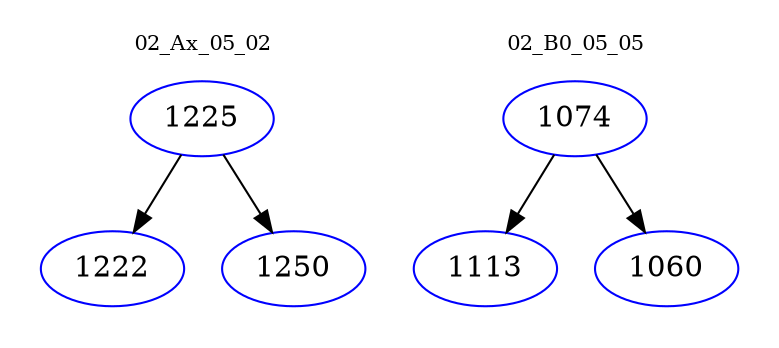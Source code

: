 digraph{
subgraph cluster_0 {
color = white
label = "02_Ax_05_02";
fontsize=10;
T0_1225 [label="1225", color="blue"]
T0_1225 -> T0_1222 [color="black"]
T0_1222 [label="1222", color="blue"]
T0_1225 -> T0_1250 [color="black"]
T0_1250 [label="1250", color="blue"]
}
subgraph cluster_1 {
color = white
label = "02_B0_05_05";
fontsize=10;
T1_1074 [label="1074", color="blue"]
T1_1074 -> T1_1113 [color="black"]
T1_1113 [label="1113", color="blue"]
T1_1074 -> T1_1060 [color="black"]
T1_1060 [label="1060", color="blue"]
}
}
